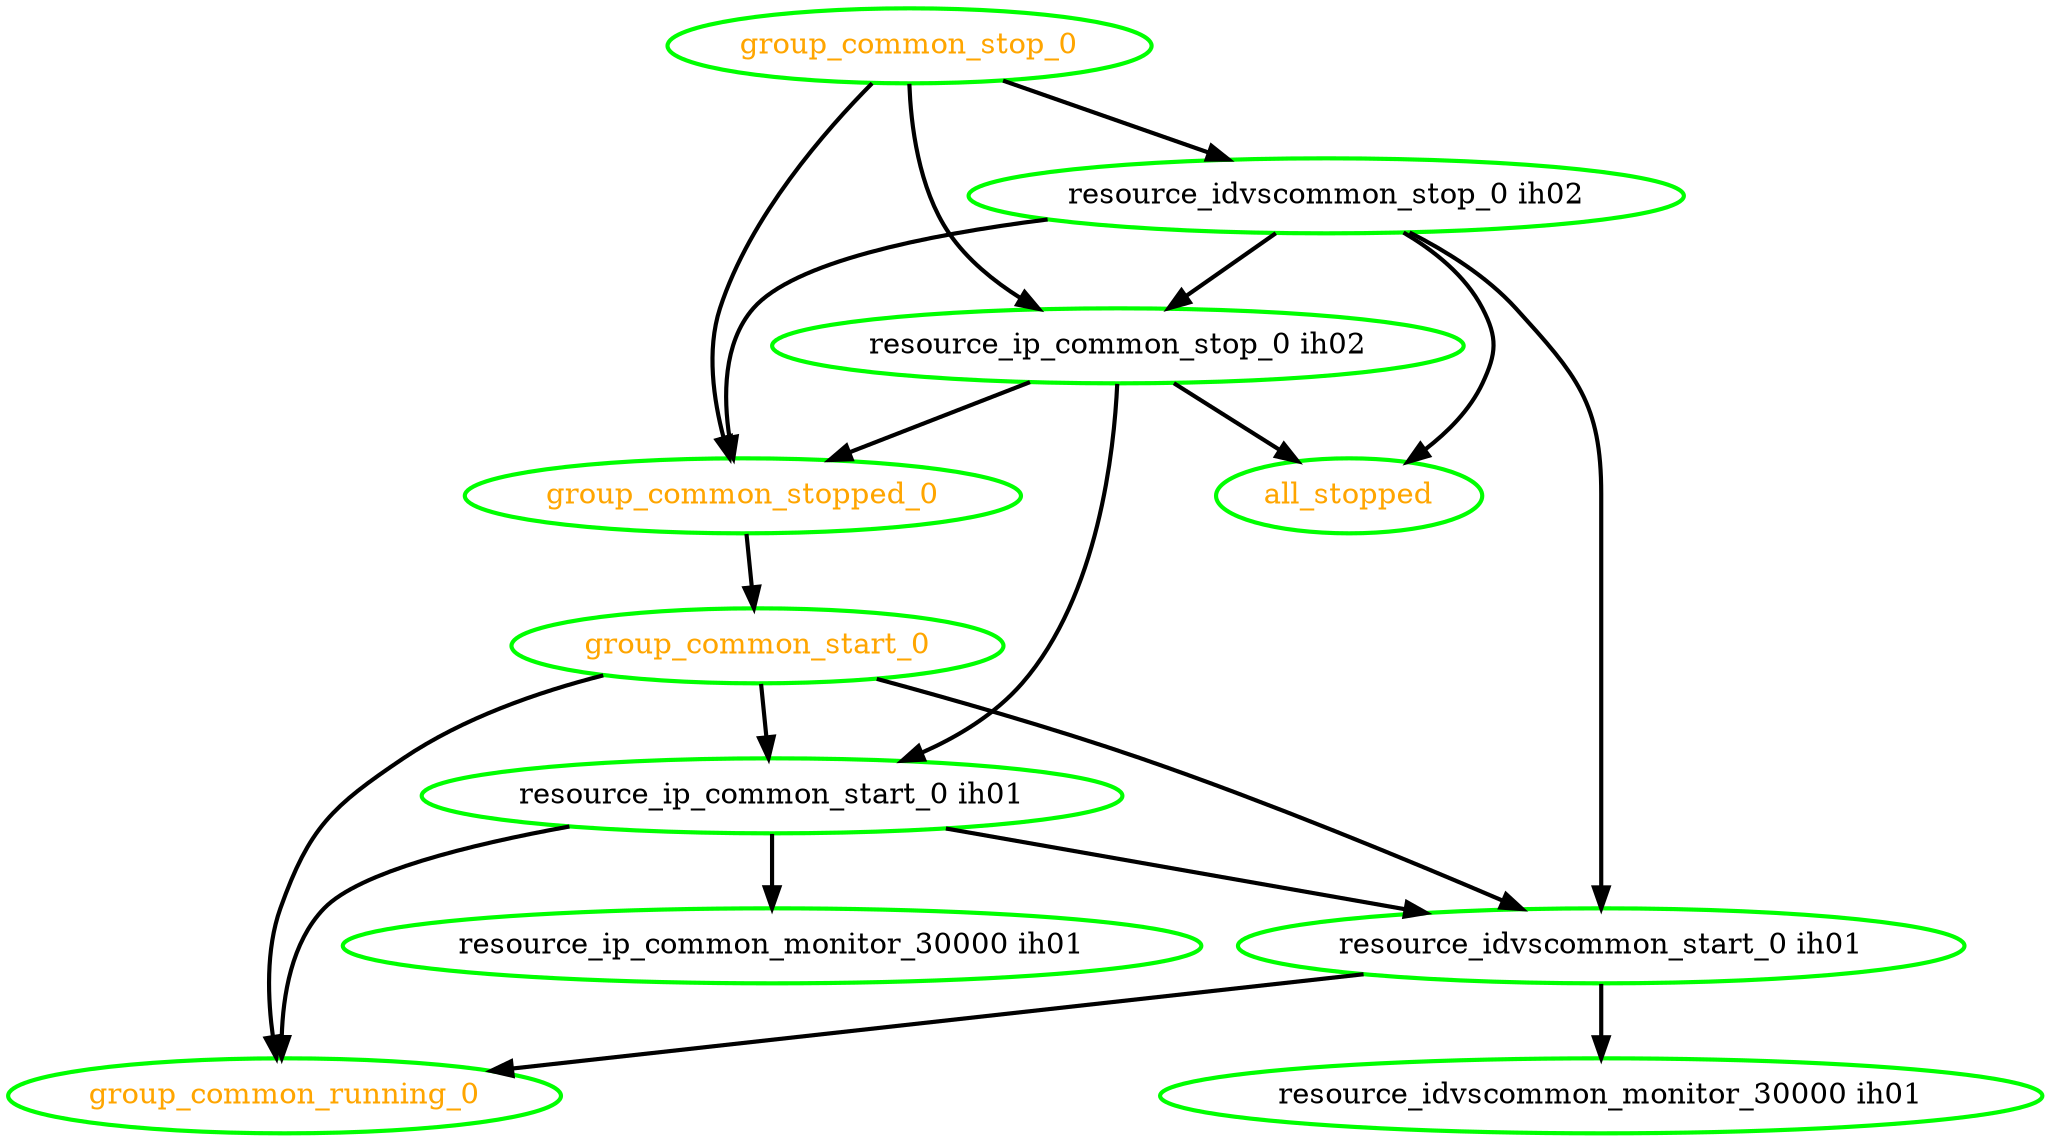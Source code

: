 digraph "g" {
"all_stopped" [ style=bold color="green" fontcolor="orange"  ]
"group_common_running_0" [ style=bold color="green" fontcolor="orange"  ]
"group_common_start_0" -> "group_common_running_0" [ style = bold]
"group_common_start_0" -> "resource_idvscommon_start_0 ih01" [ style = bold]
"group_common_start_0" -> "resource_ip_common_start_0 ih01" [ style = bold]
"group_common_start_0" [ style=bold color="green" fontcolor="orange"  ]
"group_common_stop_0" -> "group_common_stopped_0" [ style = bold]
"group_common_stop_0" -> "resource_idvscommon_stop_0 ih02" [ style = bold]
"group_common_stop_0" -> "resource_ip_common_stop_0 ih02" [ style = bold]
"group_common_stop_0" [ style=bold color="green" fontcolor="orange"  ]
"group_common_stopped_0" -> "group_common_start_0" [ style = bold]
"group_common_stopped_0" [ style=bold color="green" fontcolor="orange"  ]
"resource_idvscommon_monitor_30000 ih01" [ style=bold color="green" fontcolor="black"  ]
"resource_idvscommon_start_0 ih01" -> "group_common_running_0" [ style = bold]
"resource_idvscommon_start_0 ih01" -> "resource_idvscommon_monitor_30000 ih01" [ style = bold]
"resource_idvscommon_start_0 ih01" [ style=bold color="green" fontcolor="black"  ]
"resource_idvscommon_stop_0 ih02" -> "all_stopped" [ style = bold]
"resource_idvscommon_stop_0 ih02" -> "group_common_stopped_0" [ style = bold]
"resource_idvscommon_stop_0 ih02" -> "resource_idvscommon_start_0 ih01" [ style = bold]
"resource_idvscommon_stop_0 ih02" -> "resource_ip_common_stop_0 ih02" [ style = bold]
"resource_idvscommon_stop_0 ih02" [ style=bold color="green" fontcolor="black"  ]
"resource_ip_common_monitor_30000 ih01" [ style=bold color="green" fontcolor="black"  ]
"resource_ip_common_start_0 ih01" -> "group_common_running_0" [ style = bold]
"resource_ip_common_start_0 ih01" -> "resource_idvscommon_start_0 ih01" [ style = bold]
"resource_ip_common_start_0 ih01" -> "resource_ip_common_monitor_30000 ih01" [ style = bold]
"resource_ip_common_start_0 ih01" [ style=bold color="green" fontcolor="black"  ]
"resource_ip_common_stop_0 ih02" -> "all_stopped" [ style = bold]
"resource_ip_common_stop_0 ih02" -> "group_common_stopped_0" [ style = bold]
"resource_ip_common_stop_0 ih02" -> "resource_ip_common_start_0 ih01" [ style = bold]
"resource_ip_common_stop_0 ih02" [ style=bold color="green" fontcolor="black"  ]
}
